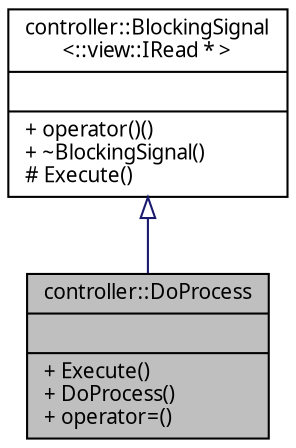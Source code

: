 digraph "controller::DoProcess"
{
 // INTERACTIVE_SVG=YES
  edge [fontname="Verdana",fontsize="10",labelfontname="Verdana",labelfontsize="10"];
  node [fontname="Verdana",fontsize="10",shape=record];
  Node1 [label="{controller::DoProcess\n||+ Execute()\l+ DoProcess()\l+ operator=()\l}",height=0.2,width=0.4,color="black", fillcolor="grey75", style="filled", fontcolor="black"];
  Node2 -> Node1 [dir="back",color="midnightblue",fontsize="10",style="solid",arrowtail="onormal",fontname="Verdana"];
  Node2 [label="{controller::BlockingSignal\l\<::view::IRead * \>\n||+ operator()()\l+ ~BlockingSignal()\l# Execute()\l}",height=0.2,width=0.4,color="black", fillcolor="white", style="filled",URL="$classcontroller_1_1_blocking_signal.html"];
}
